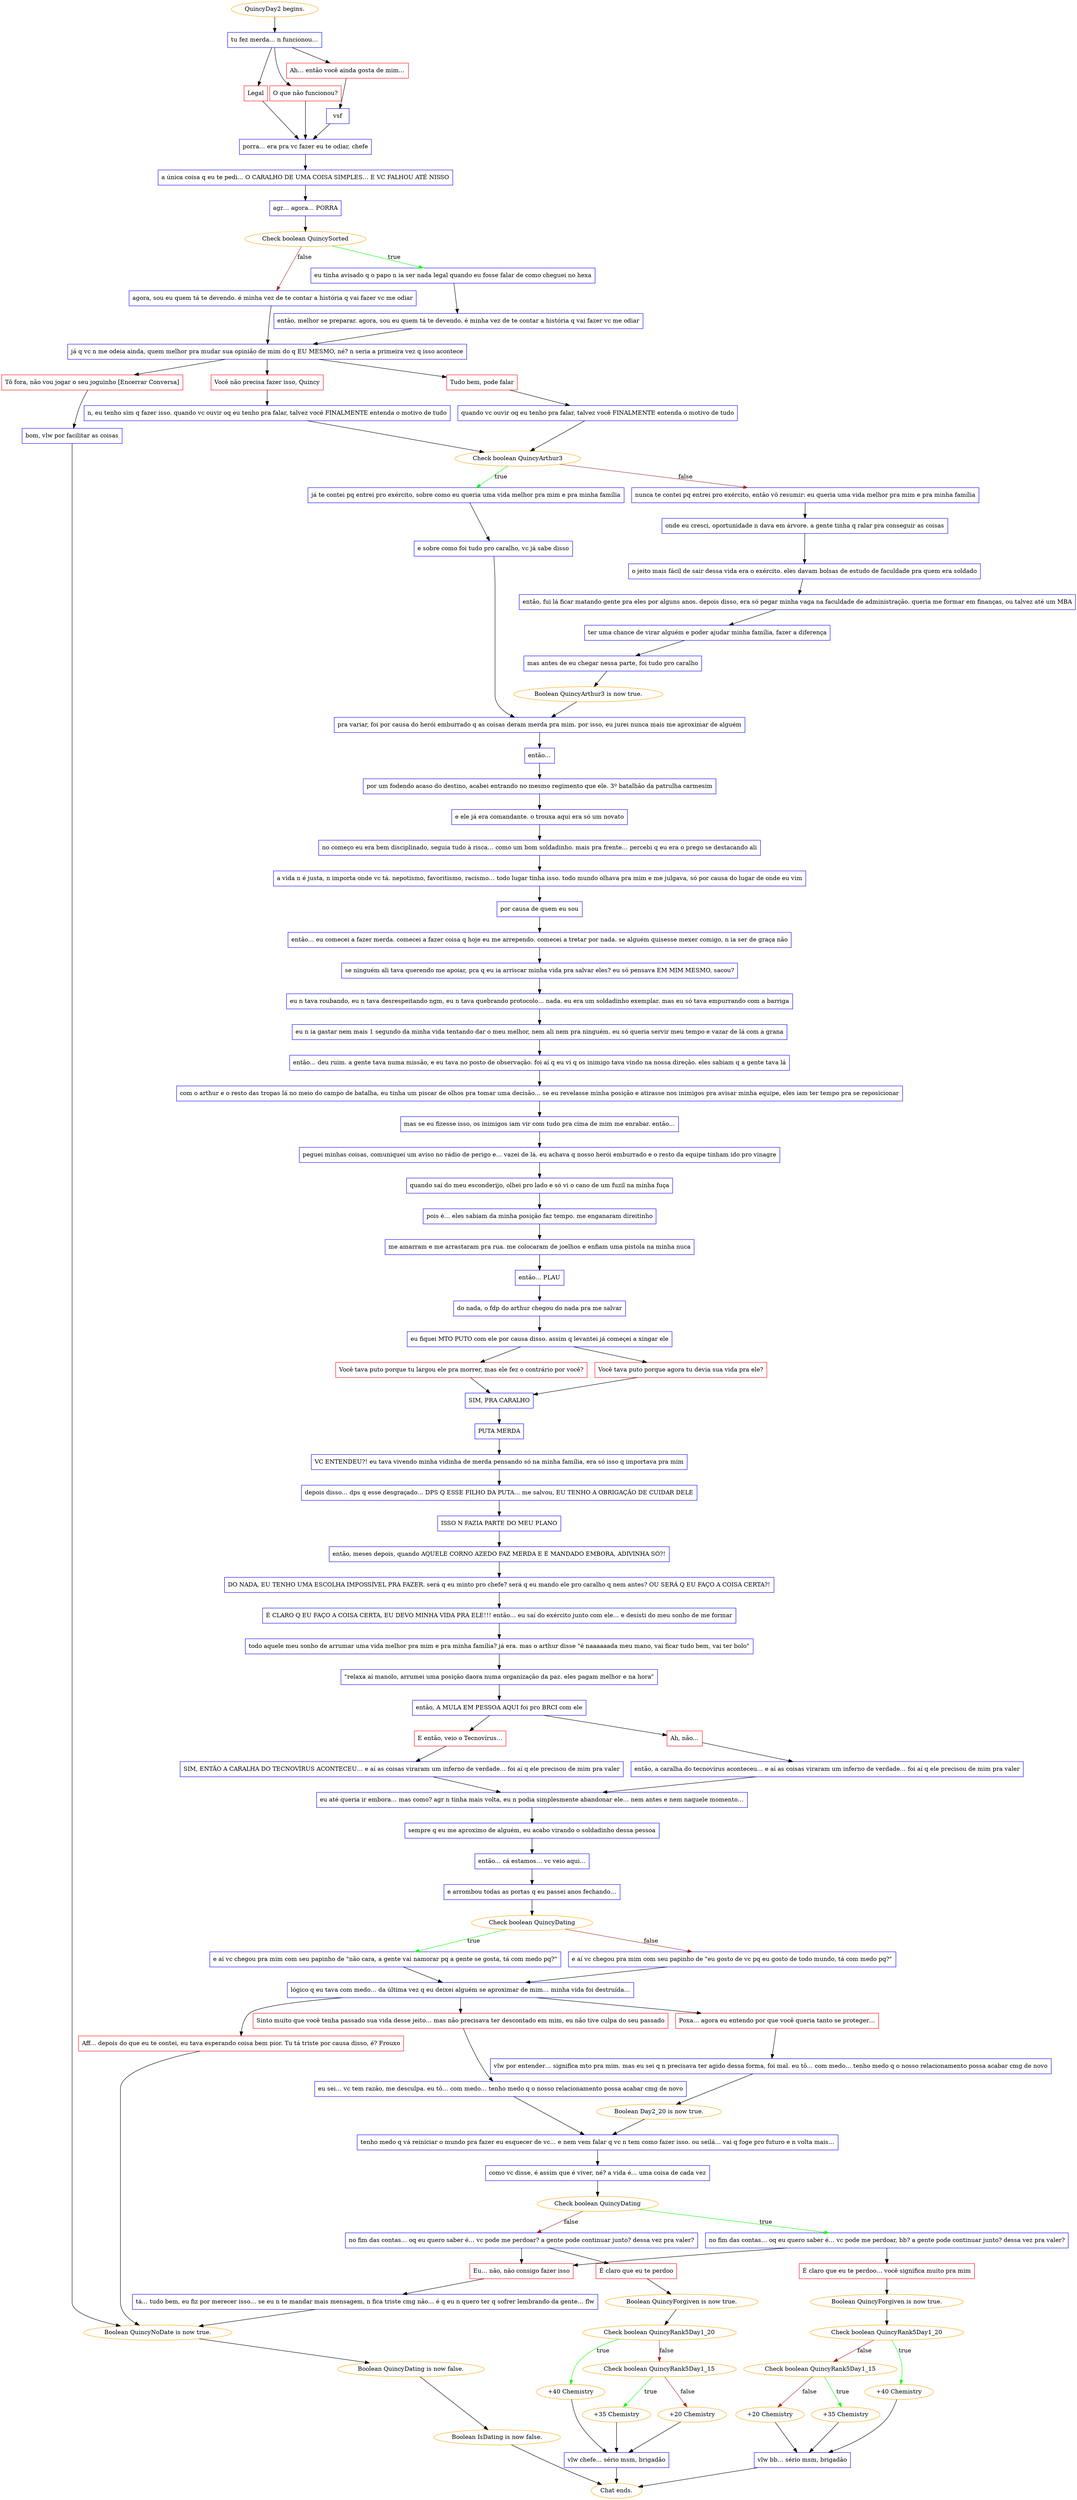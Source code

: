 digraph {
	"QuincyDay2 begins." [color=orange];
		"QuincyDay2 begins." -> j2139896567;
	j2139896567 [label="tu fez merda… n funcionou…",shape=box,color=blue];
		j2139896567 -> j2469505176;
		j2139896567 -> j2512912492;
		j2139896567 -> j1023499855;
	j2469505176 [label="Legal",shape=box,color=red];
		j2469505176 -> j870381569;
	j2512912492 [label="O que não funcionou?",shape=box,color=red];
		j2512912492 -> j870381569;
	j1023499855 [label="Ah… então você ainda gosta de mim…",shape=box,color=red];
		j1023499855 -> j2481659430;
	j870381569 [label="porra… era pra vc fazer eu te odiar, chefe",shape=box,color=blue];
		j870381569 -> j2799815766;
	j2481659430 [label="vsf",shape=box,color=blue];
		j2481659430 -> j870381569;
	j2799815766 [label="a única coisa q eu te pedi… O CARALHO DE UMA COISA SIMPLES… E VC FALHOU ATÉ NISSO",shape=box,color=blue];
		j2799815766 -> j2846300898;
	j2846300898 [label="agr… agora… PORRA",shape=box,color=blue];
		j2846300898 -> j2193849171;
	j2193849171 [label="Check boolean QuincySorted",color=orange];
		j2193849171 -> j3918584096 [label=true,color=green];
		j2193849171 -> j3577900679 [label=false,color=brown];
	j3918584096 [label="eu tinha avisado q o papo n ia ser nada legal quando eu fosse falar de como cheguei no hexa",shape=box,color=blue];
		j3918584096 -> j69500474;
	j3577900679 [label="agora, sou eu quem tá te devendo. é minha vez de te contar a história q vai fazer vc me odiar",shape=box,color=blue];
		j3577900679 -> j897484066;
	j69500474 [label="então, melhor se preparar. agora, sou eu quem tá te devendo. é minha vez de te contar a história q vai fazer vc me odiar",shape=box,color=blue];
		j69500474 -> j897484066;
	j897484066 [label="já q vc n me odeia ainda, quem melhor pra mudar sua opinião de mim do q EU MESMO, né? n seria a primeira vez q isso acontece",shape=box,color=blue];
		j897484066 -> j145556121;
		j897484066 -> j1748307199;
		j897484066 -> j3098703028;
	j145556121 [label="Tudo bem, pode falar",shape=box,color=red];
		j145556121 -> j1309957245;
	j1748307199 [label="Você não precisa fazer isso, Quincy",shape=box,color=red];
		j1748307199 -> j1177649029;
	j3098703028 [label="Tô fora, não vou jogar o seu joguinho [Encerrar Conversa]",shape=box,color=red];
		j3098703028 -> j3584983344;
	j1309957245 [label="quando vc ouvir oq eu tenho pra falar, talvez você FINALMENTE entenda o motivo de tudo",shape=box,color=blue];
		j1309957245 -> j217359542;
	j1177649029 [label="n, eu tenho sim q fazer isso. quando vc ouvir oq eu tenho pra falar, talvez você FINALMENTE entenda o motivo de tudo",shape=box,color=blue];
		j1177649029 -> j217359542;
	j3584983344 [label="bom, vlw por facilitar as coisas",shape=box,color=blue];
		j3584983344 -> j3567260245;
	j217359542 [label="Check boolean QuincyArthur3",color=orange];
		j217359542 -> j1691777191 [label=true,color=green];
		j217359542 -> j1565421963 [label=false,color=brown];
	j3567260245 [label="Boolean QuincyNoDate is now true.",color=orange];
		j3567260245 -> j3990685114;
	j1691777191 [label="já te contei pq entrei pro exército, sobre como eu queria uma vida melhor pra mim e pra minha família",shape=box,color=blue];
		j1691777191 -> j773253838;
	j1565421963 [label="nunca te contei pq entrei pro exército, então vô resumir: eu queria uma vida melhor pra mim e pra minha família",shape=box,color=blue];
		j1565421963 -> j2193704557;
	j3990685114 [label="Boolean QuincyDating is now false.",color=orange];
		j3990685114 -> j178902881;
	j773253838 [label="e sobre como foi tudo pro caralho, vc já sabe disso",shape=box,color=blue];
		j773253838 -> j3315006367;
	j2193704557 [label="onde eu cresci, oportunidade n dava em árvore. a gente tinha q ralar pra conseguir as coisas",shape=box,color=blue];
		j2193704557 -> j596620955;
	j178902881 [label="Boolean IsDating is now false.",color=orange];
		j178902881 -> "Chat ends.";
	j3315006367 [label="pra variar, foi por causa do herói emburrado q as coisas deram merda pra mim. por isso, eu jurei nunca mais me aproximar de alguém",shape=box,color=blue];
		j3315006367 -> j2746174906;
	j596620955 [label="o jeito mais fácil de sair dessa vida era o exército. eles davam bolsas de estudo de faculdade pra quem era soldado",shape=box,color=blue];
		j596620955 -> j756182656;
	"Chat ends." [color=orange];
	j2746174906 [label="então…",shape=box,color=blue];
		j2746174906 -> j301454831;
	j756182656 [label="então, fui lá ficar matando gente pra eles por alguns anos. depois disso, era só pegar minha vaga na faculdade de administração. queria me formar em finanças, ou talvez até um MBA",shape=box,color=blue];
		j756182656 -> j3429504136;
	j301454831 [label="por um fodendo acaso do destino, acabei entrando no mesmo regimento que ele. 3º batalhão da patrulha carmesim",shape=box,color=blue];
		j301454831 -> j2576250406;
	j3429504136 [label="ter uma chance de virar alguém e poder ajudar minha família, fazer a diferença",shape=box,color=blue];
		j3429504136 -> j1961130678;
	j2576250406 [label="e ele já era comandante. o trouxa aqui era só um novato",shape=box,color=blue];
		j2576250406 -> j1111085291;
	j1961130678 [label="mas antes de eu chegar nessa parte, foi tudo pro caralho",shape=box,color=blue];
		j1961130678 -> j1081540069;
	j1111085291 [label="no começo eu era bem disciplinado, seguia tudo à risca… como um bom soldadinho. mais pra frente… percebi q eu era o prego se destacando ali",shape=box,color=blue];
		j1111085291 -> j2100066098;
	j1081540069 [label="Boolean QuincyArthur3 is now true.",color=orange];
		j1081540069 -> j3315006367;
	j2100066098 [label="a vida n é justa, n importa onde vc tá. nepotismo, favoritismo, racismo… todo lugar tinha isso. todo mundo olhava pra mim e me julgava, só por causa do lugar de onde eu vim",shape=box,color=blue];
		j2100066098 -> j776371797;
	j776371797 [label="por causa de quem eu sou",shape=box,color=blue];
		j776371797 -> j1879984112;
	j1879984112 [label="então… eu comecei a fazer merda. comecei a fazer coisa q hoje eu me arrependo. comecei a tretar por nada. se alguém quisesse mexer comigo, n ia ser de graça não",shape=box,color=blue];
		j1879984112 -> j1073469847;
	j1073469847 [label="se ninguém ali tava querendo me apoiar, pra q eu ia arriscar minha vida pra salvar eles? eu só pensava EM MIM MESMO, sacou?",shape=box,color=blue];
		j1073469847 -> j2304724601;
	j2304724601 [label="eu n tava roubando, eu n tava desrespeitando ngm, eu n tava quebrando protocolo… nada. eu era um soldadinho exemplar. mas eu só tava empurrando com a barriga",shape=box,color=blue];
		j2304724601 -> j1757315468;
	j1757315468 [label="eu n ia gastar nem mais 1 segundo da minha vida tentando dar o meu melhor, nem ali nem pra ninguém. eu só queria servir meu tempo e vazar de lá com a grana",shape=box,color=blue];
		j1757315468 -> j1257949440;
	j1257949440 [label="então… deu ruim. a gente tava numa missão, e eu tava no posto de observação. foi aí q eu vi q os inimigo tava vindo na nossa direção. eles sabiam q a gente tava lá",shape=box,color=blue];
		j1257949440 -> j622513662;
	j622513662 [label="com o arthur e o resto das tropas lá no meio do campo de batalha, eu tinha um piscar de olhos pra tomar uma decisão… se eu revelasse minha posição e atirasse nos inimigos pra avisar minha equipe, eles iam ter tempo pra se reposicionar",shape=box,color=blue];
		j622513662 -> j2532957057;
	j2532957057 [label="mas se eu fizesse isso, os inimigos iam vir com tudo pra cima de mim me enrabar. então…",shape=box,color=blue];
		j2532957057 -> j2295678645;
	j2295678645 [label="peguei minhas coisas, comuniquei um aviso no rádio de perigo e… vazei de lá. eu achava q nosso herói emburrado e o resto da equipe tinham ido pro vinagre",shape=box,color=blue];
		j2295678645 -> j991763321;
	j991763321 [label="quando saí do meu esconderijo, olhei pro lado e só vi o cano de um fuzil na minha fuça",shape=box,color=blue];
		j991763321 -> j860391143;
	j860391143 [label="pois é… eles sabiam da minha posição faz tempo. me enganaram direitinho",shape=box,color=blue];
		j860391143 -> j1519552944;
	j1519552944 [label="me amarram e me arrastaram pra rua. me colocaram de joelhos e enfiam uma pistola na minha nuca",shape=box,color=blue];
		j1519552944 -> j2717017470;
	j2717017470 [label="então… PLAU",shape=box,color=blue];
		j2717017470 -> j651444203;
	j651444203 [label="do nada, o fdp do arthur chegou do nada pra me salvar",shape=box,color=blue];
		j651444203 -> j2151291829;
	j2151291829 [label="eu fiquei MTO PUTO com ele por causa disso. assim q levantei já começei a xingar ele",shape=box,color=blue];
		j2151291829 -> j1300874716;
		j2151291829 -> j2081249510;
	j1300874716 [label="Você tava puto porque tu largou ele pra morrer, mas ele fez o contrário por você?",shape=box,color=red];
		j1300874716 -> j2597988456;
	j2081249510 [label="Você tava puto porque agora tu devia sua vida pra ele?",shape=box,color=red];
		j2081249510 -> j2597988456;
	j2597988456 [label="SIM, PRA CARALHO",shape=box,color=blue];
		j2597988456 -> j240118950;
	j240118950 [label="PUTA MERDA",shape=box,color=blue];
		j240118950 -> j2710194670;
	j2710194670 [label="VC ENTENDEU?! eu tava vivendo minha vidinha de merda pensando só na minha família, era só isso q importava pra mim",shape=box,color=blue];
		j2710194670 -> j1968721669;
	j1968721669 [label="depois disso… dps q esse desgraçado… DPS Q ESSE FILHO DA PUTA… me salvou, EU TENHO A OBRIGAÇÃO DE CUIDAR DELE",shape=box,color=blue];
		j1968721669 -> j47708430;
	j47708430 [label="ISSO N FAZIA PARTE DO MEU PLANO",shape=box,color=blue];
		j47708430 -> j2939262081;
	j2939262081 [label="então, meses depois, quando AQUELE CORNO AZEDO FAZ MERDA E É MANDADO EMBORA, ADIVINHA SÓ?!",shape=box,color=blue];
		j2939262081 -> j1051177849;
	j1051177849 [label="DO NADA, EU TENHO UMA ESCOLHA IMPOSSÍVEL PRA FAZER. será q eu minto pro chefe? será q eu mando ele pro caralho q nem antes? OU SERÁ Q EU FAÇO A COISA CERTA?!",shape=box,color=blue];
		j1051177849 -> j2906595299;
	j2906595299 [label="É CLARO Q EU FAÇO A COISA CERTA, EU DEVO MINHA VIDA PRA ELE!!! então… eu saí do exército junto com ele… e desisti do meu sonho de me formar",shape=box,color=blue];
		j2906595299 -> j370508775;
	j370508775 [label="todo aquele meu sonho de arrumar uma vida melhor pra mim e pra minha família? já era. mas o arthur disse \"é naaaaaada meu mano, vai ficar tudo bem, vai ter bolo\"",shape=box,color=blue];
		j370508775 -> j1307230089;
	j1307230089 [label="\"relaxa aí manolo, arrumei uma posição daora numa organização da paz. eles pagam melhor e na hora\"",shape=box,color=blue];
		j1307230089 -> j60424237;
	j60424237 [label="então, A MULA EM PESSOA AQUI foi pro BRCI com ele",shape=box,color=blue];
		j60424237 -> j1954401454;
		j60424237 -> j2022135049;
	j1954401454 [label="E então, veio o Tecnovírus…",shape=box,color=red];
		j1954401454 -> j2106988343;
	j2022135049 [label="Ah, não…",shape=box,color=red];
		j2022135049 -> j2562729510;
	j2106988343 [label="SIM, ENTÃO A CARALHA DO TECNOVÍRUS ACONTECEU… e aí as coisas viraram um inferno de verdade… foi aí q ele precisou de mim pra valer",shape=box,color=blue];
		j2106988343 -> j279306442;
	j2562729510 [label="então, a caralha do tecnovírus aconteceu… e aí as coisas viraram um inferno de verdade… foi aí q ele precisou de mim pra valer",shape=box,color=blue];
		j2562729510 -> j279306442;
	j279306442 [label="eu até queria ir embora… mas como? agr n tinha mais volta, eu n podia simplesmente abandonar ele… nem antes e nem naquele momento…",shape=box,color=blue];
		j279306442 -> j3346052049;
	j3346052049 [label="sempre q eu me aproximo de alguém, eu acabo virando o soldadinho dessa pessoa",shape=box,color=blue];
		j3346052049 -> j375604299;
	j375604299 [label="então… cá estamos… vc veio aqui…",shape=box,color=blue];
		j375604299 -> j2120519801;
	j2120519801 [label="e arrombou todas as portas q eu passei anos fechando…",shape=box,color=blue];
		j2120519801 -> j3896065295;
	j3896065295 [label="Check boolean QuincyDating",color=orange];
		j3896065295 -> j1620370075 [label=true,color=green];
		j3896065295 -> j3985209595 [label=false,color=brown];
	j1620370075 [label="e aí vc chegou pra mim com seu papinho de \"não cara, a gente vai namorar pq a gente se gosta, tá com medo pq?\"",shape=box,color=blue];
		j1620370075 -> j3409299328;
	j3985209595 [label="e aí vc chegou pra mim com seu papinho de \"eu gosto de vc pq eu gosto de todo mundo, tá com medo pq?\"",shape=box,color=blue];
		j3985209595 -> j3409299328;
	j3409299328 [label="lógico q eu tava com medo… da última vez q eu deixei alguém se aproximar de mim… minha vida foi destruída…",shape=box,color=blue];
		j3409299328 -> j531861888;
		j3409299328 -> j1113412912;
		j3409299328 -> j2206216660;
	j531861888 [label="Sinto muito que você tenha passado sua vida desse jeito… mas não precisava ter descontado em mim, eu não tive culpa do seu passado",shape=box,color=red];
		j531861888 -> j3272621002;
	j1113412912 [label="Poxa… agora eu entendo por que você queria tanto se proteger…",shape=box,color=red];
		j1113412912 -> j297617575;
	j2206216660 [label="Aff… depois do que eu te contei, eu tava esperando coisa bem pior. Tu tá triste por causa disso, é? Frouxo",shape=box,color=red];
		j2206216660 -> j3567260245;
	j3272621002 [label="eu sei… vc tem razão, me desculpa. eu tô… com medo… tenho medo q o nosso relacionamento possa acabar cmg de novo",shape=box,color=blue];
		j3272621002 -> j1559625769;
	j297617575 [label="vlw por entender… significa mto pra mim. mas eu sei q n precisava ter agido dessa forma, foi mal. eu tô… com medo… tenho medo q o nosso relacionamento possa acabar cmg de novo",shape=box,color=blue];
		j297617575 -> j1020440505;
	j1559625769 [label="tenho medo q vá reiniciar o mundo pra fazer eu esquecer de vc… e nem vem falar q vc n tem como fazer isso. ou seilá… vai q foge pro futuro e n volta mais…",shape=box,color=blue];
		j1559625769 -> j2838166095;
	j1020440505 [label="Boolean Day2_20 is now true.",color=orange];
		j1020440505 -> j1559625769;
	j2838166095 [label="como vc disse, é assim que é viver, né? a vida é… uma coisa de cada vez",shape=box,color=blue];
		j2838166095 -> j1761599365;
	j1761599365 [label="Check boolean QuincyDating",color=orange];
		j1761599365 -> j3406570129 [label=true,color=green];
		j1761599365 -> j2135507413 [label=false,color=brown];
	j3406570129 [label="no fim das contas… oq eu quero saber é… vc pode me perdoar, bb? a gente pode continuar junto? dessa vez pra valer?",shape=box,color=blue];
		j3406570129 -> j1690569032;
		j3406570129 -> j2387338133;
	j2135507413 [label="no fim das contas… oq eu quero saber é… vc pode me perdoar? a gente pode continuar junto? dessa vez pra valer?",shape=box,color=blue];
		j2135507413 -> j1468991393;
		j2135507413 -> j2387338133;
	j1690569032 [label="É claro que eu te perdoo… você significa muito pra mim",shape=box,color=red];
		j1690569032 -> j2050425405;
	j2387338133 [label="Eu… não, não consigo fazer isso",shape=box,color=red];
		j2387338133 -> j1749795980;
	j1468991393 [label="É claro que eu te perdoo",shape=box,color=red];
		j1468991393 -> j4228402386;
	j2050425405 [label="Boolean QuincyForgiven is now true.",color=orange];
		j2050425405 -> j2323138538;
	j1749795980 [label="tá… tudo bem, eu fiz por merecer isso… se eu n te mandar mais mensagem, n fica triste cmg não… é q eu n quero ter q sofrer lembrando da gente… flw",shape=box,color=blue];
		j1749795980 -> j3567260245;
	j4228402386 [label="Boolean QuincyForgiven is now true.",color=orange];
		j4228402386 -> j2247006792;
	j2323138538 [label="Check boolean QuincyRank5Day1_20",color=orange];
		j2323138538 -> j3842384267 [label=true,color=green];
		j2323138538 -> j1605069734 [label=false,color=brown];
	j2247006792 [label="Check boolean QuincyRank5Day1_20",color=orange];
		j2247006792 -> j3328204030 [label=true,color=green];
		j2247006792 -> j2464610710 [label=false,color=brown];
	j3842384267 [label="+40 Chemistry",color=orange];
		j3842384267 -> j1521828456;
	j1605069734 [label="Check boolean QuincyRank5Day1_15",color=orange];
		j1605069734 -> j2902373475 [label=true,color=green];
		j1605069734 -> j2260957189 [label=false,color=brown];
	j3328204030 [label="+40 Chemistry",color=orange];
		j3328204030 -> j3320880159;
	j2464610710 [label="Check boolean QuincyRank5Day1_15",color=orange];
		j2464610710 -> j1372788774 [label=true,color=green];
		j2464610710 -> j1938517822 [label=false,color=brown];
	j1521828456 [label="vlw bb… sério msm, brigadão",shape=box,color=blue];
		j1521828456 -> "Chat ends.";
	j2902373475 [label="+35 Chemistry",color=orange];
		j2902373475 -> j1521828456;
	j2260957189 [label="+20 Chemistry",color=orange];
		j2260957189 -> j1521828456;
	j3320880159 [label="vlw chefe… sério msm, brigadão",shape=box,color=blue];
		j3320880159 -> "Chat ends.";
	j1372788774 [label="+35 Chemistry",color=orange];
		j1372788774 -> j3320880159;
	j1938517822 [label="+20 Chemistry",color=orange];
		j1938517822 -> j3320880159;
}
